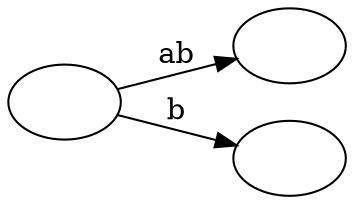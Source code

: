 digraph {
    rankdir=LR;
    0 [label=""];
    1 [label=""];
    2 [label=""];
    0 -> 1[label="ab"];
    0 -> 2[label="b"];
}
